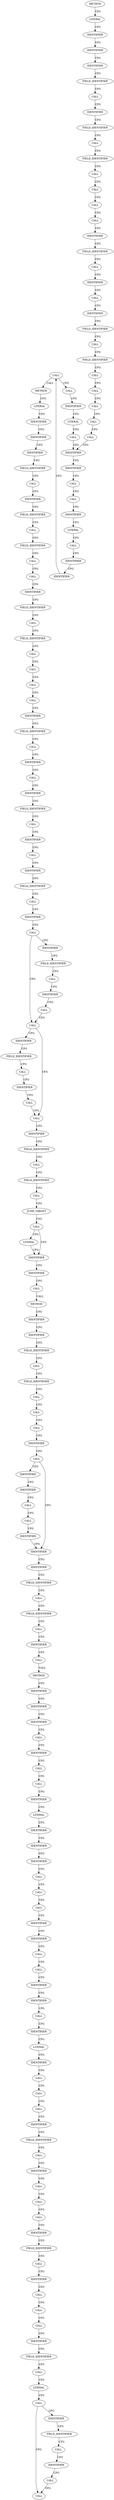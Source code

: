 strict digraph "" {
	node [label="\N"];
	1473	[ARGUMENT_INDEX=2,
		CODE="get_unaligned_le32(crcp)",
		COLUMN_NUMBER=17,
		DISPATCH_TYPE=STATIC_DISPATCH,
		LINE_NUMBER=502,
		METHOD_FULL_NAME=get_unaligned_le32,
		NAME=get_unaligned_le32,
		ORDER=2,
		TYPE_FULL_NAME="<empty>",
		filename="messenger_v2.c",
		label=CALL];
	1471	[ARGUMENT_INDEX=-1,
		CODE="expected_crc = get_unaligned_le32(crcp)",
		COLUMN_NUMBER=2,
		DISPATCH_TYPE=STATIC_DISPATCH,
		LINE_NUMBER=502,
		METHOD_FULL_NAME="<operator>.assignment",
		NAME="<operator>.assignment",
		ORDER=7,
		TYPE_FULL_NAME="<empty>",
		filename="messenger_v2.c",
		label=CALL];
	1473 -> 1471	[label=CFG];
	1477	[ARGUMENT_INDEX=1,
		CODE=crc,
		COLUMN_NUMBER=6,
		LINE_NUMBER=503,
		NAME=crc,
		ORDER=1,
		TYPE_FULL_NAME=u32,
		filename="messenger_v2.c",
		label=IDENTIFIER];
	1471 -> 1477	[label=CFG];
	1514	[ARGUMENT_INDEX=2,
		CODE="desc->fd_seg_cnt > CEPH_FRAME_MAX_SEGMENT_COUNT",
		COLUMN_NUMBER=6,
		DISPATCH_TYPE=STATIC_DISPATCH,
		LINE_NUMBER=514,
		METHOD_FULL_NAME="<operator>.greaterThan",
		NAME="<operator>.greaterThan",
		ORDER=2,
		TYPE_FULL_NAME="<empty>",
		filename="messenger_v2.c",
		label=CALL];
	1508	[ARGUMENT_INDEX=-1,
		CODE="desc->fd_seg_cnt < 1 ||
	    desc->fd_seg_cnt > CEPH_FRAME_MAX_SEGMENT_COUNT",
		COLUMN_NUMBER=6,
		DISPATCH_TYPE=STATIC_DISPATCH,
		LINE_NUMBER=513,
		METHOD_FULL_NAME="<operator>.logicalOr",
		NAME="<operator>.logicalOr",
		ORDER=1,
		TYPE_FULL_NAME="<empty>",
		filename="messenger_v2.c",
		label=CALL];
	1514 -> 1508	[label=CFG];
	9230	[ARGUMENT_INDEX=1,
		CODE=con,
		COLUMN_NUMBER=13,
		LINE_NUMBER=2864,
		NAME=con,
		ORDER=1,
		TYPE_FULL_NAME="ceph_connection*",
		filename="messenger_v2.c",
		label=IDENTIFIER];
	9231	[ARGUMENT_INDEX=2,
		CANONICAL_NAME=state,
		CODE=state,
		COLUMN_NUMBER=13,
		LINE_NUMBER=2864,
		ORDER=2,
		filename="messenger_v2.c",
		label=FIELD_IDENTIFIER];
	9230 -> 9231	[label=CFG];
	9229	[ARGUMENT_INDEX=1,
		CODE="con->state",
		COLUMN_NUMBER=13,
		DISPATCH_TYPE=STATIC_DISPATCH,
		LINE_NUMBER=2864,
		METHOD_FULL_NAME="<operator>.indirectFieldAccess",
		NAME="<operator>.indirectFieldAccess",
		ORDER=1,
		TYPE_FULL_NAME="<empty>",
		filename="messenger_v2.c",
		label=CALL];
	9231 -> 9229	[label=CFG];
	9414	[ARGUMENT_INDEX=5,
		CODE="iov_iter_count(&con->v2.in_iter)",
		COLUMN_NUMBER=7,
		DISPATCH_TYPE=STATIC_DISPATCH,
		LINE_NUMBER=2922,
		METHOD_FULL_NAME=iov_iter_count,
		NAME=iov_iter_count,
		ORDER=5,
		TYPE_FULL_NAME="<empty>",
		filename="messenger_v2.c",
		label=CALL];
	9407	[ARGUMENT_INDEX=-1,
		CODE="dout(\"%s con %p state %d need %zu\\n\", __func__, con, con->state,
	     iov_iter_count(&con->v2.in_iter))",
		COLUMN_NUMBER=2,
		DISPATCH_TYPE=STATIC_DISPATCH,
		LINE_NUMBER=2921,
		METHOD_FULL_NAME=dout,
		NAME=dout,
		ORDER=2,
		TYPE_FULL_NAME="<empty>",
		filename="messenger_v2.c",
		label=CALL];
	9414 -> 9407	[label=CFG];
	9424	[ARGUMENT_INDEX=1,
		CODE=con,
		COLUMN_NUMBER=6,
		LINE_NUMBER=2924,
		NAME=con,
		ORDER=1,
		TYPE_FULL_NAME="ceph_connection*",
		filename="messenger_v2.c",
		label=IDENTIFIER];
	9407 -> 9424	[label=CFG];
	9215	[ARGUMENT_INDEX=-1,
		CODE="con->state == CEPH_CON_S_V2_BANNER_PREFIX",
		COLUMN_NUMBER=6,
		DISPATCH_TYPE=STATIC_DISPATCH,
		LINE_NUMBER=2862,
		METHOD_FULL_NAME="<operator>.equals",
		NAME="<operator>.equals",
		ORDER=1,
		TYPE_FULL_NAME="<empty>",
		filename="messenger_v2.c",
		label=CALL];
	9215 -> 9230	[label=CFG];
	1488	[ARGUMENT_INDEX=1,
		CODE=desc,
		COLUMN_NUMBER=9,
		LINE_NUMBER=509,
		NAME=desc,
		ORDER=1,
		TYPE_FULL_NAME="ceph_frame_desc*",
		filename="messenger_v2.c",
		label=IDENTIFIER];
	1489	[ARGUMENT_INDEX=2,
		CODE=0,
		COLUMN_NUMBER=15,
		LINE_NUMBER=509,
		ORDER=2,
		TYPE_FULL_NAME=int,
		filename="messenger_v2.c",
		label=LITERAL];
	1488 -> 1489	[label=CFG];
	1492	[ARGUMENT_INDEX=1,
		CODE=desc,
		COLUMN_NUMBER=26,
		LINE_NUMBER=509,
		NAME=desc,
		ORDER=1,
		TYPE_FULL_NAME="ceph_frame_desc*",
		filename="messenger_v2.c",
		label=IDENTIFIER];
	1489 -> 1492	[label=CFG];
	1493	[ARGUMENT_INDEX=-1,
		CODE="desc->fd_tag = ceph_decode_8(&p)",
		COLUMN_NUMBER=2,
		DISPATCH_TYPE=STATIC_DISPATCH,
		LINE_NUMBER=511,
		METHOD_FULL_NAME="<operator>.assignment",
		NAME="<operator>.assignment",
		ORDER=10,
		TYPE_FULL_NAME="<empty>",
		filename="messenger_v2.c",
		label=CALL];
	1502	[ARGUMENT_INDEX=1,
		CODE=desc,
		COLUMN_NUMBER=2,
		LINE_NUMBER=512,
		NAME=desc,
		ORDER=1,
		TYPE_FULL_NAME="ceph_frame_desc*",
		filename="messenger_v2.c",
		label=IDENTIFIER];
	1493 -> 1502	[label=CFG];
	1503	[ARGUMENT_INDEX=2,
		CANONICAL_NAME=fd_seg_cnt,
		CODE=fd_seg_cnt,
		COLUMN_NUMBER=2,
		LINE_NUMBER=512,
		ORDER=2,
		filename="messenger_v2.c",
		label=FIELD_IDENTIFIER];
	1502 -> 1503	[label=CFG];
	1454	[ARGUMENT_INDEX=1,
		CODE=crcp,
		COLUMN_NUMBER=8,
		LINE_NUMBER=497,
		NAME=crcp,
		ORDER=1,
		TYPE_FULL_NAME="void*",
		filename="messenger_v2.c",
		label=IDENTIFIER];
	1457	[ARGUMENT_INDEX=1,
		CODE=p,
		COLUMN_NUMBER=15,
		LINE_NUMBER=497,
		NAME=p,
		ORDER=1,
		TYPE_FULL_NAME="void*",
		filename="messenger_v2.c",
		label=IDENTIFIER];
	1454 -> 1457	[label=CFG];
	1458	[ARGUMENT_INDEX=2,
		CODE=CEPH_PREAMBLE_LEN,
		COLUMN_NUMBER=19,
		LINE_NUMBER=497,
		NAME=CEPH_PREAMBLE_LEN,
		ORDER=2,
		TYPE_FULL_NAME=ANY,
		filename="messenger_v2.c",
		label=IDENTIFIER];
	1457 -> 1458	[label=CFG];
	9232	[ARGUMENT_INDEX=2,
		CODE=CEPH_CON_S_V2_BANNER_PAYLOAD,
		COLUMN_NUMBER=27,
		LINE_NUMBER=2864,
		NAME=CEPH_CON_S_V2_BANNER_PAYLOAD,
		ORDER=2,
		TYPE_FULL_NAME=ANY,
		filename="messenger_v2.c",
		label=IDENTIFIER];
	9229 -> 9232	[label=CFG];
	1467	[ARGUMENT_INDEX=2,
		CODE=p,
		COLUMN_NUMBER=18,
		LINE_NUMBER=501,
		NAME=p,
		ORDER=2,
		TYPE_FULL_NAME="void*",
		filename="messenger_v2.c",
		label=IDENTIFIER];
	1469	[ARGUMENT_INDEX=1,
		CODE=crcp,
		COLUMN_NUMBER=21,
		LINE_NUMBER=501,
		NAME=crcp,
		ORDER=1,
		TYPE_FULL_NAME="void*",
		filename="messenger_v2.c",
		label=IDENTIFIER];
	1467 -> 1469	[label=CFG];
	1470	[ARGUMENT_INDEX=2,
		CODE=p,
		COLUMN_NUMBER=28,
		LINE_NUMBER=501,
		NAME=p,
		ORDER=2,
		TYPE_FULL_NAME="void*",
		filename="messenger_v2.c",
		label=IDENTIFIER];
	1469 -> 1470	[label=CFG];
	8845	[ARGUMENT_INDEX=2,
		CANONICAL_NAME=in_buf,
		CODE=in_buf,
		COLUMN_NUMBER=24,
		LINE_NUMBER=2741,
		ORDER=2,
		filename="messenger_v2.c",
		label=FIELD_IDENTIFIER];
	8841	[ARGUMENT_INDEX=1,
		CODE="con->v2.in_buf",
		COLUMN_NUMBER=24,
		DISPATCH_TYPE=STATIC_DISPATCH,
		LINE_NUMBER=2741,
		METHOD_FULL_NAME="<operator>.fieldAccess",
		NAME="<operator>.fieldAccess",
		ORDER=1,
		TYPE_FULL_NAME="<empty>",
		filename="messenger_v2.c",
		label=CALL];
	8845 -> 8841	[label=CFG];
	8846	[ARGUMENT_INDEX=2,
		CODE=desc,
		COLUMN_NUMBER=40,
		LINE_NUMBER=2741,
		NAME=desc,
		ORDER=2,
		TYPE_FULL_NAME="ceph_frame_desc*",
		filename="messenger_v2.c",
		label=IDENTIFIER];
	8841 -> 8846	[label=CFG];
	8840	[ARGUMENT_INDEX=2,
		CODE="decode_preamble(con->v2.in_buf, desc)",
		COLUMN_NUMBER=8,
		DISPATCH_TYPE=STATIC_DISPATCH,
		LINE_NUMBER=2741,
		METHOD_FULL_NAME=decode_preamble,
		NAME=decode_preamble,
		ORDER=2,
		TYPE_FULL_NAME="<empty>",
		filename="messenger_v2.c",
		label=CALL];
	1448	[AST_PARENT_FULL_NAME="messenger_v2.c:<global>",
		AST_PARENT_TYPE=TYPE_DECL,
		CODE="static int decode_preamble(void *p, struct ceph_frame_desc *desc)
{
	void *crcp = p + CEPH_PREAMBLE_LEN - CEPH_CRC_LEN;
	u32 crc, \
expected_crc;
	int i;

	crc = crc32c(0, p, crcp - p);
	expected_crc = get_unaligned_le32(crcp);
	if (crc != expected_crc) {
		pr_\
err(\"bad preamble crc, calculated %u, expected %u\\n\",
		       crc, expected_crc);
		return -EBADMSG;
	}

	memset(desc, 0, sizeof(*\
desc));

	desc->fd_tag = ceph_decode_8(&p);
	desc->fd_seg_cnt = ceph_decode_8(&p);
	if (desc->fd_seg_cnt < 1 ||
	    desc->fd_seg_\
cnt > CEPH_FRAME_MAX_SEGMENT_COUNT) {
		pr_err(\"bad segment count %d\\n\", desc->fd_seg_cnt);
		return -EINVAL;
	}
	for (i = 0; i < \
desc->fd_seg_cnt; i++) {
		desc->fd_lens[i] = ceph_decode_32(&p);
		desc->fd_aligns[i] = ceph_decode_16(&p);
	}

	/*
	 * This would \
fire for FRAME_TAG_WAIT (it has one empty
	 * segment), but we should never get it as client.
	 */
	if (!desc->fd_lens[desc->fd_\
seg_cnt - 1]) {
		pr_err(\"last segment empty\\n\");
		return -EINVAL;
	}

	if (desc->fd_l...",
		COLUMN_NUMBER=1,
		COLUMN_NUMBER_END=1,
		FILENAME="messenger_v2.c",
		FULL_NAME=decode_preamble,
		IS_EXTERNAL=false,
		LINE_NUMBER=495,
		LINE_NUMBER_END=550,
		NAME=decode_preamble,
		ORDER=36,
		SIGNATURE="int decode_preamble (void*,ceph_frame_desc*)",
		filename="messenger_v2.c",
		label=METHOD];
	8840 -> 1448	[label=CALL];
	1448 -> 1454	[label=CFG];
	9255	[ARGUMENT_INDEX=1,
		CODE=con,
		COLUMN_NUMBER=6,
		LINE_NUMBER=2868,
		NAME=con,
		ORDER=1,
		TYPE_FULL_NAME="ceph_connection*",
		filename="messenger_v2.c",
		label=IDENTIFIER];
	9256	[ARGUMENT_INDEX=2,
		CANONICAL_NAME=state,
		CODE=state,
		COLUMN_NUMBER=6,
		LINE_NUMBER=2868,
		ORDER=2,
		filename="messenger_v2.c",
		label=FIELD_IDENTIFIER];
	9255 -> 9256	[label=CFG];
	9254	[ARGUMENT_INDEX=1,
		CODE="con->state",
		COLUMN_NUMBER=6,
		DISPATCH_TYPE=STATIC_DISPATCH,
		LINE_NUMBER=2868,
		METHOD_FULL_NAME="<operator>.indirectFieldAccess",
		NAME="<operator>.indirectFieldAccess",
		ORDER=1,
		TYPE_FULL_NAME="<empty>",
		filename="messenger_v2.c",
		label=CALL];
	9256 -> 9254	[label=CFG];
	8810	[ARGUMENT_INDEX=1,
		CODE=con,
		COLUMN_NUMBER=34,
		LINE_NUMBER=2729,
		NAME=con,
		ORDER=1,
		TYPE_FULL_NAME="ceph_connection*",
		filename="messenger_v2.c",
		label=IDENTIFIER];
	8811	[ARGUMENT_INDEX=2,
		CANONICAL_NAME=v2,
		CODE=v2,
		COLUMN_NUMBER=34,
		LINE_NUMBER=2729,
		ORDER=2,
		filename="messenger_v2.c",
		label=FIELD_IDENTIFIER];
	8810 -> 8811	[label=CFG];
	8809	[ARGUMENT_INDEX=1,
		CODE="con->v2",
		COLUMN_NUMBER=34,
		DISPATCH_TYPE=STATIC_DISPATCH,
		LINE_NUMBER=2729,
		METHOD_FULL_NAME="<operator>.indirectFieldAccess",
		NAME="<operator>.indirectFieldAccess",
		ORDER=1,
		TYPE_FULL_NAME="<empty>",
		filename="messenger_v2.c",
		label=CALL];
	8811 -> 8809	[label=CFG];
	9425	[ARGUMENT_INDEX=2,
		CANONICAL_NAME=state,
		CODE=state,
		COLUMN_NUMBER=6,
		LINE_NUMBER=2924,
		ORDER=2,
		filename="messenger_v2.c",
		label=FIELD_IDENTIFIER];
	9424 -> 9425	[label=CFG];
	9423	[ARGUMENT_INDEX=1,
		CODE="con->state",
		COLUMN_NUMBER=6,
		DISPATCH_TYPE=STATIC_DISPATCH,
		LINE_NUMBER=2924,
		METHOD_FULL_NAME="<operator>.indirectFieldAccess",
		NAME="<operator>.indirectFieldAccess",
		ORDER=1,
		TYPE_FULL_NAME="<empty>",
		filename="messenger_v2.c",
		label=CALL];
	9425 -> 9423	[label=CFG];
	9452	[ARGUMENT_INDEX=-1,
		CODE="ret <= 0",
		COLUMN_NUMBER=7,
		DISPATCH_TYPE=STATIC_DISPATCH,
		LINE_NUMBER=2937,
		METHOD_FULL_NAME="<operator>.lessEqualsThan",
		NAME="<operator>.lessEqualsThan",
		ORDER=1,
		TYPE_FULL_NAME="<empty>",
		filename="messenger_v2.c",
		label=CALL];
	9459	[ARGUMENT_INDEX=1,
		CODE=ret,
		COLUMN_NUMBER=3,
		LINE_NUMBER=2940,
		NAME=ret,
		ORDER=1,
		TYPE_FULL_NAME=int,
		filename="messenger_v2.c",
		label=IDENTIFIER];
	9452 -> 9459	[label=CFG];
	9461	[ARGUMENT_INDEX=1,
		CODE=con,
		COLUMN_NUMBER=26,
		LINE_NUMBER=2940,
		NAME=con,
		ORDER=1,
		TYPE_FULL_NAME="ceph_connection*",
		filename="messenger_v2.c",
		label=IDENTIFIER];
	9459 -> 9461	[label=CFG];
	9201	[ARGUMENT_INDEX=5,
		CODE="con->v2.in_state",
		COLUMN_NUMBER=7,
		DISPATCH_TYPE=STATIC_DISPATCH,
		LINE_NUMBER=2859,
		METHOD_FULL_NAME="<operator>.fieldAccess",
		NAME="<operator>.fieldAccess",
		ORDER=5,
		TYPE_FULL_NAME="<empty>",
		filename="messenger_v2.c",
		label=CALL];
	9194	[ARGUMENT_INDEX=-1,
		CODE="dout(\"%s con %p state %d in_state %d\\n\", __func__, con, con->state,
	     con->v2.in_state)",
		COLUMN_NUMBER=2,
		DISPATCH_TYPE=STATIC_DISPATCH,
		LINE_NUMBER=2858,
		METHOD_FULL_NAME=dout,
		NAME=dout,
		ORDER=2,
		TYPE_FULL_NAME="<empty>",
		filename="messenger_v2.c",
		label=CALL];
	9201 -> 9194	[label=CFG];
	9211	[ARGUMENT_INDEX=1,
		CODE=con,
		COLUMN_NUMBER=26,
		LINE_NUMBER=2860,
		NAME=con,
		ORDER=1,
		TYPE_FULL_NAME="ceph_connection*",
		filename="messenger_v2.c",
		label=IDENTIFIER];
	9194 -> 9211	[label=CFG];
	9218	[ARGUMENT_INDEX=2,
		CANONICAL_NAME=state,
		CODE=state,
		COLUMN_NUMBER=6,
		LINE_NUMBER=2862,
		ORDER=2,
		filename="messenger_v2.c",
		label=FIELD_IDENTIFIER];
	9216	[ARGUMENT_INDEX=1,
		CODE="con->state",
		COLUMN_NUMBER=6,
		DISPATCH_TYPE=STATIC_DISPATCH,
		LINE_NUMBER=2862,
		METHOD_FULL_NAME="<operator>.indirectFieldAccess",
		NAME="<operator>.indirectFieldAccess",
		ORDER=1,
		TYPE_FULL_NAME="<empty>",
		filename="messenger_v2.c",
		label=CALL];
	9218 -> 9216	[label=CFG];
	9219	[ARGUMENT_INDEX=2,
		CODE=CEPH_CON_S_V2_BANNER_PREFIX,
		COLUMN_NUMBER=20,
		LINE_NUMBER=2862,
		NAME=CEPH_CON_S_V2_BANNER_PREFIX,
		ORDER=2,
		TYPE_FULL_NAME=ANY,
		filename="messenger_v2.c",
		label=IDENTIFIER];
	9216 -> 9219	[label=CFG];
	9262	[ARGUMENT_INDEX=1,
		CODE=con,
		COLUMN_NUMBER=11,
		LINE_NUMBER=2869,
		NAME=con,
		ORDER=1,
		TYPE_FULL_NAME="ceph_connection*",
		filename="messenger_v2.c",
		label=IDENTIFIER];
	9263	[ARGUMENT_INDEX=2,
		CANONICAL_NAME=v2,
		CODE=v2,
		COLUMN_NUMBER=11,
		LINE_NUMBER=2869,
		ORDER=2,
		filename="messenger_v2.c",
		label=FIELD_IDENTIFIER];
	9262 -> 9263	[label=CFG];
	9261	[ARGUMENT_INDEX=1,
		CODE="con->v2",
		COLUMN_NUMBER=11,
		DISPATCH_TYPE=STATIC_DISPATCH,
		LINE_NUMBER=2869,
		METHOD_FULL_NAME="<operator>.indirectFieldAccess",
		NAME="<operator>.indirectFieldAccess",
		ORDER=1,
		TYPE_FULL_NAME="<empty>",
		filename="messenger_v2.c",
		label=CALL];
	9263 -> 9261	[label=CFG];
	1455	[ARGUMENT_INDEX=2,
		CODE="p + CEPH_PREAMBLE_LEN - CEPH_CRC_LEN",
		COLUMN_NUMBER=15,
		DISPATCH_TYPE=STATIC_DISPATCH,
		LINE_NUMBER=497,
		METHOD_FULL_NAME="<operator>.subtraction",
		NAME="<operator>.subtraction",
		ORDER=2,
		TYPE_FULL_NAME="<empty>",
		filename="messenger_v2.c",
		label=CALL];
	1453	[ARGUMENT_INDEX=-1,
		CODE="*crcp = p + CEPH_PREAMBLE_LEN - CEPH_CRC_LEN",
		COLUMN_NUMBER=7,
		DISPATCH_TYPE=STATIC_DISPATCH,
		LINE_NUMBER=497,
		METHOD_FULL_NAME="<operator>.assignment",
		NAME="<operator>.assignment",
		ORDER=2,
		TYPE_FULL_NAME="<empty>",
		filename="messenger_v2.c",
		label=CALL];
	1455 -> 1453	[label=CFG];
	1464	[ARGUMENT_INDEX=1,
		CODE=crc,
		COLUMN_NUMBER=2,
		LINE_NUMBER=501,
		NAME=crc,
		ORDER=1,
		TYPE_FULL_NAME=u32,
		filename="messenger_v2.c",
		label=IDENTIFIER];
	1453 -> 1464	[label=CFG];
	1513	[ARGUMENT_INDEX=2,
		CODE=1,
		COLUMN_NUMBER=25,
		LINE_NUMBER=513,
		ORDER=2,
		TYPE_FULL_NAME=int,
		filename="messenger_v2.c",
		label=LITERAL];
	1509	[ARGUMENT_INDEX=1,
		CODE="desc->fd_seg_cnt < 1",
		COLUMN_NUMBER=6,
		DISPATCH_TYPE=STATIC_DISPATCH,
		LINE_NUMBER=513,
		METHOD_FULL_NAME="<operator>.lessThan",
		NAME="<operator>.lessThan",
		ORDER=1,
		TYPE_FULL_NAME="<empty>",
		filename="messenger_v2.c",
		label=CALL];
	1513 -> 1509	[label=CFG];
	1509 -> 1508	[label=CFG];
	1516	[ARGUMENT_INDEX=1,
		CODE=desc,
		COLUMN_NUMBER=6,
		LINE_NUMBER=514,
		NAME=desc,
		ORDER=1,
		TYPE_FULL_NAME="ceph_frame_desc*",
		filename="messenger_v2.c",
		label=IDENTIFIER];
	1509 -> 1516	[label=CFG];
	8843	[ARGUMENT_INDEX=1,
		CODE=con,
		COLUMN_NUMBER=24,
		LINE_NUMBER=2741,
		NAME=con,
		ORDER=1,
		TYPE_FULL_NAME="ceph_connection*",
		filename="messenger_v2.c",
		label=IDENTIFIER];
	8844	[ARGUMENT_INDEX=2,
		CANONICAL_NAME=v2,
		CODE=v2,
		COLUMN_NUMBER=24,
		LINE_NUMBER=2741,
		ORDER=2,
		filename="messenger_v2.c",
		label=FIELD_IDENTIFIER];
	8843 -> 8844	[label=CFG];
	8842	[ARGUMENT_INDEX=1,
		CODE="con->v2",
		COLUMN_NUMBER=24,
		DISPATCH_TYPE=STATIC_DISPATCH,
		LINE_NUMBER=2741,
		METHOD_FULL_NAME="<operator>.indirectFieldAccess",
		NAME="<operator>.indirectFieldAccess",
		ORDER=1,
		TYPE_FULL_NAME="<empty>",
		filename="messenger_v2.c",
		label=CALL];
	8844 -> 8842	[label=CFG];
	1501	[ARGUMENT_INDEX=1,
		CODE="desc->fd_seg_cnt",
		COLUMN_NUMBER=2,
		DISPATCH_TYPE=STATIC_DISPATCH,
		LINE_NUMBER=512,
		METHOD_FULL_NAME="<operator>.indirectFieldAccess",
		NAME="<operator>.indirectFieldAccess",
		ORDER=1,
		TYPE_FULL_NAME="<empty>",
		filename="messenger_v2.c",
		label=CALL];
	1506	[ARGUMENT_INDEX=1,
		CODE=p,
		COLUMN_NUMBER=36,
		LINE_NUMBER=512,
		NAME=p,
		ORDER=1,
		TYPE_FULL_NAME="void*",
		filename="messenger_v2.c",
		label=IDENTIFIER];
	1501 -> 1506	[label=CFG];
	1505	[ARGUMENT_INDEX=1,
		CODE="&p",
		COLUMN_NUMBER=35,
		DISPATCH_TYPE=STATIC_DISPATCH,
		LINE_NUMBER=512,
		METHOD_FULL_NAME="<operator>.addressOf",
		NAME="<operator>.addressOf",
		ORDER=1,
		TYPE_FULL_NAME="<empty>",
		filename="messenger_v2.c",
		label=CALL];
	1506 -> 1505	[label=CFG];
	9454	[ARGUMENT_INDEX=2,
		CODE=0,
		COLUMN_NUMBER=14,
		LINE_NUMBER=2937,
		ORDER=2,
		TYPE_FULL_NAME=int,
		filename="messenger_v2.c",
		label=LITERAL];
	9454 -> 9452	[label=CFG];
	9426	[ARGUMENT_INDEX=2,
		CODE=CEPH_CON_S_PREOPEN,
		COLUMN_NUMBER=20,
		LINE_NUMBER=2924,
		NAME=CEPH_CON_S_PREOPEN,
		ORDER=2,
		TYPE_FULL_NAME=ANY,
		filename="messenger_v2.c",
		label=IDENTIFIER];
	9423 -> 9426	[label=CFG];
	9257	[ARGUMENT_INDEX=2,
		CODE=CEPH_CON_S_OPEN,
		COLUMN_NUMBER=20,
		LINE_NUMBER=2868,
		NAME=CEPH_CON_S_OPEN,
		ORDER=2,
		TYPE_FULL_NAME=ANY,
		filename="messenger_v2.c",
		label=IDENTIFIER];
	9253	[ARGUMENT_INDEX=2,
		CODE="con->state == CEPH_CON_S_OPEN",
		COLUMN_NUMBER=6,
		DISPATCH_TYPE=STATIC_DISPATCH,
		LINE_NUMBER=2868,
		METHOD_FULL_NAME="<operator>.equals",
		NAME="<operator>.equals",
		ORDER=2,
		TYPE_FULL_NAME="<empty>",
		filename="messenger_v2.c",
		label=CALL];
	9257 -> 9253	[label=CFG];
	9241	[ARGUMENT_INDEX=-1,
		CODE="(con->state >= CEPH_CON_S_V2_HELLO &&
		    con->state <= CEPH_CON_S_V2_SESSION_RECONNECT) ||
		   con->state == CEPH_CON_S_OPEN",
		COLUMN_NUMBER=13,
		DISPATCH_TYPE=STATIC_DISPATCH,
		LINE_NUMBER=2866,
		METHOD_FULL_NAME="<operator>.logicalOr",
		NAME="<operator>.logicalOr",
		ORDER=1,
		TYPE_FULL_NAME="<empty>",
		filename="messenger_v2.c",
		label=CALL];
	9253 -> 9241	[label=CFG];
	1463	[ARGUMENT_INDEX=-1,
		CODE="crc = crc32c(0, p, crcp - p)",
		COLUMN_NUMBER=2,
		DISPATCH_TYPE=STATIC_DISPATCH,
		LINE_NUMBER=501,
		METHOD_FULL_NAME="<operator>.assignment",
		NAME="<operator>.assignment",
		ORDER=6,
		TYPE_FULL_NAME="<empty>",
		filename="messenger_v2.c",
		label=CALL];
	1472	[ARGUMENT_INDEX=1,
		CODE=expected_crc,
		COLUMN_NUMBER=2,
		LINE_NUMBER=502,
		NAME=expected_crc,
		ORDER=1,
		TYPE_FULL_NAME=u32,
		filename="messenger_v2.c",
		label=IDENTIFIER];
	1463 -> 1472	[label=CFG];
	1474	[ARGUMENT_INDEX=1,
		CODE=crcp,
		COLUMN_NUMBER=36,
		LINE_NUMBER=502,
		NAME=crcp,
		ORDER=1,
		TYPE_FULL_NAME="void*",
		filename="messenger_v2.c",
		label=IDENTIFIER];
	1472 -> 1474	[label=CFG];
	1517	[ARGUMENT_INDEX=2,
		CANONICAL_NAME=fd_seg_cnt,
		CODE=fd_seg_cnt,
		COLUMN_NUMBER=6,
		LINE_NUMBER=514,
		ORDER=2,
		filename="messenger_v2.c",
		label=FIELD_IDENTIFIER];
	1516 -> 1517	[label=CFG];
	1497	[ARGUMENT_INDEX=2,
		CODE="ceph_decode_8(&p)",
		COLUMN_NUMBER=17,
		DISPATCH_TYPE=STATIC_DISPATCH,
		LINE_NUMBER=511,
		METHOD_FULL_NAME=ceph_decode_8,
		NAME=ceph_decode_8,
		ORDER=2,
		TYPE_FULL_NAME="<empty>",
		filename="messenger_v2.c",
		label=CALL];
	1497 -> 1493	[label=CFG];
	8815	[ARGUMENT_INDEX=-1,
		CODE="con_secure(con)",
		COLUMN_NUMBER=6,
		DISPATCH_TYPE=STATIC_DISPATCH,
		LINE_NUMBER=2732,
		METHOD_FULL_NAME=con_secure,
		NAME=con_secure,
		ORDER=1,
		TYPE_FULL_NAME="<empty>",
		filename="messenger_v2.c",
		label=CALL];
	8819	[ARGUMENT_INDEX=1,
		CODE=ret,
		COLUMN_NUMBER=3,
		LINE_NUMBER=2733,
		NAME=ret,
		ORDER=1,
		TYPE_FULL_NAME=int,
		filename="messenger_v2.c",
		label=IDENTIFIER];
	8815 -> 8819	[label=CFG];
	8839	[ARGUMENT_INDEX=1,
		CODE=ret,
		COLUMN_NUMBER=2,
		LINE_NUMBER=2741,
		NAME=ret,
		ORDER=1,
		TYPE_FULL_NAME=int,
		filename="messenger_v2.c",
		label=IDENTIFIER];
	8815 -> 8839	[label=CFG];
	8821	[ARGUMENT_INDEX=1,
		CODE=con,
		COLUMN_NUMBER=26,
		LINE_NUMBER=2733,
		NAME=con,
		ORDER=1,
		TYPE_FULL_NAME="ceph_connection*",
		filename="messenger_v2.c",
		label=IDENTIFIER];
	8819 -> 8821	[label=CFG];
	8839 -> 8843	[label=CFG];
	1466	[ARGUMENT_INDEX=1,
		CODE=0,
		COLUMN_NUMBER=15,
		LINE_NUMBER=501,
		ORDER=1,
		TYPE_FULL_NAME=int,
		filename="messenger_v2.c",
		label=LITERAL];
	1466 -> 1467	[label=CFG];
	1518	[ARGUMENT_INDEX=2,
		CODE=CEPH_FRAME_MAX_SEGMENT_COUNT,
		COLUMN_NUMBER=25,
		LINE_NUMBER=514,
		NAME=CEPH_FRAME_MAX_SEGMENT_COUNT,
		ORDER=2,
		TYPE_FULL_NAME=ANY,
		filename="messenger_v2.c",
		label=IDENTIFIER];
	1518 -> 1514	[label=CFG];
	1456	[ARGUMENT_INDEX=1,
		CODE="p + CEPH_PREAMBLE_LEN",
		COLUMN_NUMBER=15,
		DISPATCH_TYPE=STATIC_DISPATCH,
		LINE_NUMBER=497,
		METHOD_FULL_NAME="<operator>.addition",
		NAME="<operator>.addition",
		ORDER=1,
		TYPE_FULL_NAME="<empty>",
		filename="messenger_v2.c",
		label=CALL];
	1459	[ARGUMENT_INDEX=2,
		CODE=CEPH_CRC_LEN,
		COLUMN_NUMBER=39,
		LINE_NUMBER=497,
		NAME=CEPH_CRC_LEN,
		ORDER=2,
		TYPE_FULL_NAME=ANY,
		filename="messenger_v2.c",
		label=IDENTIFIER];
	1456 -> 1459	[label=CFG];
	1459 -> 1455	[label=CFG];
	9432	[ARGUMENT_INDEX=1,
		CODE="!iov_iter_count(&con->v2.in_iter)",
		COLUMN_NUMBER=14,
		DISPATCH_TYPE=STATIC_DISPATCH,
		LINE_NUMBER=2932,
		METHOD_FULL_NAME="<operator>.logicalNot",
		NAME="<operator>.logicalNot",
		ORDER=1,
		TYPE_FULL_NAME="<empty>",
		filename="messenger_v2.c",
		label=CALL];
	9431	[ARGUMENT_INDEX=-1,
		CODE="WARN_ON(!iov_iter_count(&con->v2.in_iter))",
		COLUMN_NUMBER=6,
		DISPATCH_TYPE=STATIC_DISPATCH,
		LINE_NUMBER=2932,
		METHOD_FULL_NAME=WARN_ON,
		NAME=WARN_ON,
		ORDER=1,
		TYPE_FULL_NAME="<empty>",
		filename="messenger_v2.c",
		label=CALL];
	9432 -> 9431	[label=CFG];
	9448	[ARGUMENT_INDEX=1,
		CODE=ret,
		COLUMN_NUMBER=3,
		LINE_NUMBER=2936,
		NAME=ret,
		ORDER=1,
		TYPE_FULL_NAME=int,
		filename="messenger_v2.c",
		label=IDENTIFIER];
	9431 -> 9448	[label=CFG];
	1503 -> 1501	[label=CFG];
	9200	[ARGUMENT_INDEX=2,
		CANONICAL_NAME=state,
		CODE=state,
		COLUMN_NUMBER=58,
		LINE_NUMBER=2858,
		ORDER=2,
		filename="messenger_v2.c",
		label=FIELD_IDENTIFIER];
	9198	[ARGUMENT_INDEX=4,
		CODE="con->state",
		COLUMN_NUMBER=58,
		DISPATCH_TYPE=STATIC_DISPATCH,
		LINE_NUMBER=2858,
		METHOD_FULL_NAME="<operator>.indirectFieldAccess",
		NAME="<operator>.indirectFieldAccess",
		ORDER=4,
		TYPE_FULL_NAME="<empty>",
		filename="messenger_v2.c",
		label=CALL];
	9200 -> 9198	[label=CFG];
	9203	[ARGUMENT_INDEX=1,
		CODE=con,
		COLUMN_NUMBER=7,
		LINE_NUMBER=2859,
		NAME=con,
		ORDER=1,
		TYPE_FULL_NAME="ceph_connection*",
		filename="messenger_v2.c",
		label=IDENTIFIER];
	9198 -> 9203	[label=CFG];
	9248	[ARGUMENT_INDEX=2,
		CODE="con->state <= CEPH_CON_S_V2_SESSION_RECONNECT",
		COLUMN_NUMBER=7,
		DISPATCH_TYPE=STATIC_DISPATCH,
		LINE_NUMBER=2867,
		METHOD_FULL_NAME="<operator>.lessEqualsThan",
		NAME="<operator>.lessEqualsThan",
		ORDER=2,
		TYPE_FULL_NAME="<empty>",
		filename="messenger_v2.c",
		label=CALL];
	9242	[ARGUMENT_INDEX=1,
		CODE="con->state >= CEPH_CON_S_V2_HELLO &&
		    con->state <= CEPH_CON_S_V2_SESSION_RECONNECT",
		COLUMN_NUMBER=14,
		DISPATCH_TYPE=STATIC_DISPATCH,
		LINE_NUMBER=2866,
		METHOD_FULL_NAME="<operator>.logicalAnd",
		NAME="<operator>.logicalAnd",
		ORDER=1,
		TYPE_FULL_NAME="<empty>",
		filename="messenger_v2.c",
		label=CALL];
	9248 -> 9242	[label=CFG];
	9242 -> 9255	[label=CFG];
	9242 -> 9241	[label=CFG];
	9417	[ARGUMENT_INDEX=1,
		CODE="con->v2",
		COLUMN_NUMBER=23,
		DISPATCH_TYPE=STATIC_DISPATCH,
		LINE_NUMBER=2922,
		METHOD_FULL_NAME="<operator>.indirectFieldAccess",
		NAME="<operator>.indirectFieldAccess",
		ORDER=1,
		TYPE_FULL_NAME="<empty>",
		filename="messenger_v2.c",
		label=CALL];
	9420	[ARGUMENT_INDEX=2,
		CANONICAL_NAME=in_iter,
		CODE=in_iter,
		COLUMN_NUMBER=23,
		LINE_NUMBER=2922,
		ORDER=2,
		filename="messenger_v2.c",
		label=FIELD_IDENTIFIER];
	9417 -> 9420	[label=CFG];
	9416	[ARGUMENT_INDEX=1,
		CODE="con->v2.in_iter",
		COLUMN_NUMBER=23,
		DISPATCH_TYPE=STATIC_DISPATCH,
		LINE_NUMBER=2922,
		METHOD_FULL_NAME="<operator>.fieldAccess",
		NAME="<operator>.fieldAccess",
		ORDER=1,
		TYPE_FULL_NAME="<empty>",
		filename="messenger_v2.c",
		label=CALL];
	9420 -> 9416	[label=CFG];
	9212	[ARGUMENT_INDEX=2,
		CANONICAL_NAME=v2,
		CODE=v2,
		COLUMN_NUMBER=26,
		LINE_NUMBER=2860,
		ORDER=2,
		filename="messenger_v2.c",
		label=FIELD_IDENTIFIER];
	9211 -> 9212	[label=CFG];
	9254 -> 9257	[label=CFG];
	1491	[ARGUMENT_INDEX=1,
		CODE="*desc",
		COLUMN_NUMBER=25,
		DISPATCH_TYPE=STATIC_DISPATCH,
		LINE_NUMBER=509,
		METHOD_FULL_NAME="<operator>.indirection",
		NAME="<operator>.indirection",
		ORDER=1,
		TYPE_FULL_NAME="<empty>",
		filename="messenger_v2.c",
		label=CALL];
	1490	[ARGUMENT_INDEX=3,
		CODE="sizeof(*desc)",
		COLUMN_NUMBER=18,
		DISPATCH_TYPE=STATIC_DISPATCH,
		LINE_NUMBER=509,
		METHOD_FULL_NAME="<operator>.sizeOf",
		NAME="<operator>.sizeOf",
		ORDER=3,
		TYPE_FULL_NAME="<empty>",
		filename="messenger_v2.c",
		label=CALL];
	1491 -> 1490	[label=CFG];
	1487	[ARGUMENT_INDEX=-1,
		CODE="memset(desc, 0, sizeof(*desc))",
		COLUMN_NUMBER=2,
		DISPATCH_TYPE=STATIC_DISPATCH,
		LINE_NUMBER=509,
		METHOD_FULL_NAME=memset,
		NAME=memset,
		ORDER=9,
		TYPE_FULL_NAME="<empty>",
		filename="messenger_v2.c",
		label=CALL];
	1490 -> 1487	[label=CFG];
	9264	[ARGUMENT_INDEX=2,
		CANONICAL_NAME=in_state,
		CODE=in_state,
		COLUMN_NUMBER=11,
		LINE_NUMBER=2869,
		ORDER=2,
		filename="messenger_v2.c",
		label=FIELD_IDENTIFIER];
	9261 -> 9264	[label=CFG];
	9260	[ARGUMENT_INDEX=-1,
		CODE="con->v2.in_state",
		COLUMN_NUMBER=11,
		DISPATCH_TYPE=STATIC_DISPATCH,
		LINE_NUMBER=2869,
		METHOD_FULL_NAME="<operator>.fieldAccess",
		NAME="<operator>.fieldAccess",
		ORDER=1,
		TYPE_FULL_NAME="<empty>",
		filename="messenger_v2.c",
		label=CALL];
	9264 -> 9260	[label=CFG];
	9244	[ARGUMENT_INDEX=1,
		CODE="con->state",
		COLUMN_NUMBER=14,
		DISPATCH_TYPE=STATIC_DISPATCH,
		LINE_NUMBER=2866,
		METHOD_FULL_NAME="<operator>.indirectFieldAccess",
		NAME="<operator>.indirectFieldAccess",
		ORDER=1,
		TYPE_FULL_NAME="<empty>",
		filename="messenger_v2.c",
		label=CALL];
	9247	[ARGUMENT_INDEX=2,
		CODE=CEPH_CON_S_V2_HELLO,
		COLUMN_NUMBER=28,
		LINE_NUMBER=2866,
		NAME=CEPH_CON_S_V2_HELLO,
		ORDER=2,
		TYPE_FULL_NAME=ANY,
		filename="messenger_v2.c",
		label=IDENTIFIER];
	9244 -> 9247	[label=CFG];
	9243	[ARGUMENT_INDEX=1,
		CODE="con->state >= CEPH_CON_S_V2_HELLO",
		COLUMN_NUMBER=14,
		DISPATCH_TYPE=STATIC_DISPATCH,
		LINE_NUMBER=2866,
		METHOD_FULL_NAME="<operator>.greaterEqualsThan",
		NAME="<operator>.greaterEqualsThan",
		ORDER=1,
		TYPE_FULL_NAME="<empty>",
		filename="messenger_v2.c",
		label=CALL];
	9247 -> 9243	[label=CFG];
	9252	[ARGUMENT_INDEX=2,
		CODE=CEPH_CON_S_V2_SESSION_RECONNECT,
		COLUMN_NUMBER=21,
		LINE_NUMBER=2867,
		NAME=CEPH_CON_S_V2_SESSION_RECONNECT,
		ORDER=2,
		TYPE_FULL_NAME=ANY,
		filename="messenger_v2.c",
		label=IDENTIFIER];
	9252 -> 9248	[label=CFG];
	9228	[ARGUMENT_INDEX=-1,
		CODE="con->state == CEPH_CON_S_V2_BANNER_PAYLOAD",
		COLUMN_NUMBER=13,
		DISPATCH_TYPE=STATIC_DISPATCH,
		LINE_NUMBER=2864,
		METHOD_FULL_NAME="<operator>.equals",
		NAME="<operator>.equals",
		ORDER=1,
		TYPE_FULL_NAME="<empty>",
		filename="messenger_v2.c",
		label=CALL];
	9232 -> 9228	[label=CFG];
	9245	[ARGUMENT_INDEX=1,
		CODE=con,
		COLUMN_NUMBER=14,
		LINE_NUMBER=2866,
		NAME=con,
		ORDER=1,
		TYPE_FULL_NAME="ceph_connection*",
		filename="messenger_v2.c",
		label=IDENTIFIER];
	9228 -> 9245	[label=CFG];
	8808	[ARGUMENT_INDEX=1,
		CODE="con->v2.in_desc",
		COLUMN_NUMBER=34,
		DISPATCH_TYPE=STATIC_DISPATCH,
		LINE_NUMBER=2729,
		METHOD_FULL_NAME="<operator>.fieldAccess",
		NAME="<operator>.fieldAccess",
		ORDER=1,
		TYPE_FULL_NAME="<empty>",
		filename="messenger_v2.c",
		label=CALL];
	8807	[ARGUMENT_INDEX=2,
		CODE="&con->v2.in_desc",
		COLUMN_NUMBER=33,
		DISPATCH_TYPE=STATIC_DISPATCH,
		LINE_NUMBER=2729,
		METHOD_FULL_NAME="<operator>.addressOf",
		NAME="<operator>.addressOf",
		ORDER=2,
		TYPE_FULL_NAME="<empty>",
		filename="messenger_v2.c",
		label=CALL];
	8808 -> 8807	[label=CFG];
	8805	[ARGUMENT_INDEX=-1,
		CODE="*desc = &con->v2.in_desc",
		COLUMN_NUMBER=25,
		DISPATCH_TYPE=STATIC_DISPATCH,
		LINE_NUMBER=2729,
		METHOD_FULL_NAME="<operator>.assignment",
		NAME="<operator>.assignment",
		ORDER=2,
		TYPE_FULL_NAME="<empty>",
		filename="messenger_v2.c",
		label=CALL];
	8807 -> 8805	[label=CFG];
	8820	[ARGUMENT_INDEX=2,
		CODE="decrypt_preamble(con)",
		COLUMN_NUMBER=9,
		DISPATCH_TYPE=STATIC_DISPATCH,
		LINE_NUMBER=2733,
		METHOD_FULL_NAME=decrypt_preamble,
		NAME=decrypt_preamble,
		ORDER=2,
		TYPE_FULL_NAME="<empty>",
		filename="messenger_v2.c",
		label=CALL];
	8821 -> 8820	[label=CFG];
	8818	[ARGUMENT_INDEX=-1,
		CODE="ret = decrypt_preamble(con)",
		COLUMN_NUMBER=3,
		DISPATCH_TYPE=STATIC_DISPATCH,
		LINE_NUMBER=2733,
		METHOD_FULL_NAME="<operator>.assignment",
		NAME="<operator>.assignment",
		ORDER=1,
		TYPE_FULL_NAME="<empty>",
		filename="messenger_v2.c",
		label=CALL];
	8820 -> 8818	[label=CFG];
	9411	[ARGUMENT_INDEX=4,
		CODE="con->state",
		COLUMN_NUMBER=55,
		DISPATCH_TYPE=STATIC_DISPATCH,
		LINE_NUMBER=2921,
		METHOD_FULL_NAME="<operator>.indirectFieldAccess",
		NAME="<operator>.indirectFieldAccess",
		ORDER=4,
		TYPE_FULL_NAME="<empty>",
		filename="messenger_v2.c",
		label=CALL];
	9418	[ARGUMENT_INDEX=1,
		CODE=con,
		COLUMN_NUMBER=23,
		LINE_NUMBER=2922,
		NAME=con,
		ORDER=1,
		TYPE_FULL_NAME="ceph_connection*",
		filename="messenger_v2.c",
		label=IDENTIFIER];
	9411 -> 9418	[label=CFG];
	9419	[ARGUMENT_INDEX=2,
		CANONICAL_NAME=v2,
		CODE=v2,
		COLUMN_NUMBER=23,
		LINE_NUMBER=2922,
		ORDER=2,
		filename="messenger_v2.c",
		label=FIELD_IDENTIFIER];
	9418 -> 9419	[label=CFG];
	9403	[AST_PARENT_FULL_NAME="messenger_v2.c:<global>",
		AST_PARENT_TYPE=TYPE_DECL,
		CODE="int ceph_con_v2_try_read(struct ceph_connection *con)
{
	int ret;

	dout(\"%s con %p state %d need %zu\\n\", __func__, con, con->state,
	     \
iov_iter_count(&con->v2.in_iter));

	if (con->state == CEPH_CON_S_PREOPEN)
		return 0;

	/*
	 * We should always have something \
pending here.  If not,
	 * avoid calling populate_in_iter() as if we read something
	 * (ceph_tcp_recv() would immediately return \
1).
	 */
	if (WARN_ON(!iov_iter_count(&con->v2.in_iter)))
		return -ENODATA;

	for (;;) {
		ret = ceph_tcp_recv(con);
		if (ret <= \
0)
			return ret;

		ret = populate_in_iter(con);
		if (ret <= 0) {
			if (ret && ret != -EAGAIN && !con->error_msg)
				con->error_\
msg = \"read processing error\";
			return ret;
		}
	}
}",
		COLUMN_NUMBER=1,
		COLUMN_NUMBER_END=1,
		FILENAME="messenger_v2.c",
		FULL_NAME=ceph_con_v2_try_read,
		IS_EXTERNAL=false,
		LINE_NUMBER=2917,
		LINE_NUMBER_END=2947,
		NAME=ceph_con_v2_try_read,
		ORDER=112,
		SIGNATURE="int ceph_con_v2_try_read (ceph_connection*)",
		filename="messenger_v2.c",
		label=METHOD];
	9408	[ARGUMENT_INDEX=1,
		CODE="\"%s con %p state %d need %zu\\n\"",
		COLUMN_NUMBER=7,
		LINE_NUMBER=2921,
		ORDER=1,
		TYPE_FULL_NAME=char,
		filename="messenger_v2.c",
		label=LITERAL];
	9403 -> 9408	[label=CFG];
	9409	[ARGUMENT_INDEX=2,
		CODE=__func__,
		COLUMN_NUMBER=40,
		LINE_NUMBER=2921,
		NAME=__func__,
		ORDER=2,
		TYPE_FULL_NAME=ANY,
		filename="messenger_v2.c",
		label=IDENTIFIER];
	9408 -> 9409	[label=CFG];
	1511	[ARGUMENT_INDEX=1,
		CODE=desc,
		COLUMN_NUMBER=6,
		LINE_NUMBER=513,
		NAME=desc,
		ORDER=1,
		TYPE_FULL_NAME="ceph_frame_desc*",
		filename="messenger_v2.c",
		label=IDENTIFIER];
	1512	[ARGUMENT_INDEX=2,
		CANONICAL_NAME=fd_seg_cnt,
		CODE=fd_seg_cnt,
		COLUMN_NUMBER=6,
		LINE_NUMBER=513,
		ORDER=2,
		filename="messenger_v2.c",
		label=FIELD_IDENTIFIER];
	1511 -> 1512	[label=CFG];
	1510	[ARGUMENT_INDEX=1,
		CODE="desc->fd_seg_cnt",
		COLUMN_NUMBER=6,
		DISPATCH_TYPE=STATIC_DISPATCH,
		LINE_NUMBER=513,
		METHOD_FULL_NAME="<operator>.indirectFieldAccess",
		NAME="<operator>.indirectFieldAccess",
		ORDER=1,
		TYPE_FULL_NAME="<empty>",
		filename="messenger_v2.c",
		label=CALL];
	1512 -> 1510	[label=CFG];
	1504	[ARGUMENT_INDEX=2,
		CODE="ceph_decode_8(&p)",
		COLUMN_NUMBER=21,
		DISPATCH_TYPE=STATIC_DISPATCH,
		LINE_NUMBER=512,
		METHOD_FULL_NAME=ceph_decode_8,
		NAME=ceph_decode_8,
		ORDER=2,
		TYPE_FULL_NAME="<empty>",
		filename="messenger_v2.c",
		label=CALL];
	1505 -> 1504	[label=CFG];
	9415	[ARGUMENT_INDEX=1,
		CODE="&con->v2.in_iter",
		COLUMN_NUMBER=22,
		DISPATCH_TYPE=STATIC_DISPATCH,
		LINE_NUMBER=2922,
		METHOD_FULL_NAME="<operator>.addressOf",
		NAME="<operator>.addressOf",
		ORDER=1,
		TYPE_FULL_NAME="<empty>",
		filename="messenger_v2.c",
		label=CALL];
	9416 -> 9415	[label=CFG];
	9415 -> 9414	[label=CFG];
	9208	[ARGUMENT_INDEX=1,
		CODE="&con->v2.in_iter",
		COLUMN_NUMBER=25,
		DISPATCH_TYPE=STATIC_DISPATCH,
		LINE_NUMBER=2860,
		METHOD_FULL_NAME="<operator>.addressOf",
		NAME="<operator>.addressOf",
		ORDER=1,
		TYPE_FULL_NAME="<empty>",
		filename="messenger_v2.c",
		label=CALL];
	9207	[ARGUMENT_INDEX=1,
		CODE="iov_iter_count(&con->v2.in_iter)",
		COLUMN_NUMBER=10,
		DISPATCH_TYPE=STATIC_DISPATCH,
		LINE_NUMBER=2860,
		METHOD_FULL_NAME=iov_iter_count,
		NAME=iov_iter_count,
		ORDER=1,
		TYPE_FULL_NAME="<empty>",
		filename="messenger_v2.c",
		label=CALL];
	9208 -> 9207	[label=CFG];
	9206	[ARGUMENT_INDEX=-1,
		CODE="WARN_ON(iov_iter_count(&con->v2.in_iter))",
		COLUMN_NUMBER=2,
		DISPATCH_TYPE=STATIC_DISPATCH,
		LINE_NUMBER=2860,
		METHOD_FULL_NAME=WARN_ON,
		NAME=WARN_ON,
		ORDER=3,
		TYPE_FULL_NAME="<empty>",
		filename="messenger_v2.c",
		label=CALL];
	9207 -> 9206	[label=CFG];
	1494	[ARGUMENT_INDEX=1,
		CODE="desc->fd_tag",
		COLUMN_NUMBER=2,
		DISPATCH_TYPE=STATIC_DISPATCH,
		LINE_NUMBER=511,
		METHOD_FULL_NAME="<operator>.indirectFieldAccess",
		NAME="<operator>.indirectFieldAccess",
		ORDER=1,
		TYPE_FULL_NAME="<empty>",
		filename="messenger_v2.c",
		label=CALL];
	1499	[ARGUMENT_INDEX=1,
		CODE=p,
		COLUMN_NUMBER=32,
		LINE_NUMBER=511,
		NAME=p,
		ORDER=1,
		TYPE_FULL_NAME="void*",
		filename="messenger_v2.c",
		label=IDENTIFIER];
	1494 -> 1499	[label=CFG];
	1498	[ARGUMENT_INDEX=1,
		CODE="&p",
		COLUMN_NUMBER=31,
		DISPATCH_TYPE=STATIC_DISPATCH,
		LINE_NUMBER=511,
		METHOD_FULL_NAME="<operator>.addressOf",
		NAME="<operator>.addressOf",
		ORDER=1,
		TYPE_FULL_NAME="<empty>",
		filename="messenger_v2.c",
		label=CALL];
	1499 -> 1498	[label=CFG];
	9241 -> 9262	[label=CFG];
	1476	[ARGUMENT_INDEX=-1,
		CODE="crc != expected_crc",
		COLUMN_NUMBER=6,
		DISPATCH_TYPE=STATIC_DISPATCH,
		LINE_NUMBER=503,
		METHOD_FULL_NAME="<operator>.notEquals",
		NAME="<operator>.notEquals",
		ORDER=1,
		TYPE_FULL_NAME="<empty>",
		filename="messenger_v2.c",
		label=CALL];
	1476 -> 1488	[label=CFG];
	8842 -> 8845	[label=CFG];
	9267	[ARGUMENT_INDEX=-1,
		CODE=IN_S_HANDLE_PREAMBLE,
		COLUMN_NUMBER=8,
		DISPATCH_TYPE=INLINED,
		LINE_NUMBER=2870,
		METHOD_FULL_NAME="messenger_v2.c:55:55:IN_S_HANDLE_PREAMBLE:0",
		NAME=IN_S_HANDLE_PREAMBLE,
		ORDER=2,
		TYPE_FULL_NAME=int,
		filename="messenger_v2.c",
		label=CALL];
	9269	[ARGUMENT_INDEX=1,
		CODE=1,
		COLUMN_NUMBER=8,
		LINE_NUMBER=2870,
		ORDER=1,
		TYPE_FULL_NAME=int,
		filename="messenger_v2.c",
		label=LITERAL];
	9267 -> 9269	[label=CFG];
	9271	[ARGUMENT_INDEX=1,
		CODE=ret,
		COLUMN_NUMBER=4,
		LINE_NUMBER=2871,
		NAME=ret,
		ORDER=1,
		TYPE_FULL_NAME=int,
		filename="messenger_v2.c",
		label=IDENTIFIER];
	9267 -> 9271	[label=CFG];
	9269 -> 9271	[label=CFG];
	9273	[ARGUMENT_INDEX=1,
		CODE=con,
		COLUMN_NUMBER=26,
		LINE_NUMBER=2871,
		NAME=con,
		ORDER=1,
		TYPE_FULL_NAME="ceph_connection*",
		filename="messenger_v2.c",
		label=IDENTIFIER];
	9271 -> 9273	[label=CFG];
	9217	[ARGUMENT_INDEX=1,
		CODE=con,
		COLUMN_NUMBER=6,
		LINE_NUMBER=2862,
		NAME=con,
		ORDER=1,
		TYPE_FULL_NAME="ceph_connection*",
		filename="messenger_v2.c",
		label=IDENTIFIER];
	9217 -> 9218	[label=CFG];
	9195	[ARGUMENT_INDEX=1,
		CODE="\"%s con %p state %d in_state %d\\n\"",
		COLUMN_NUMBER=7,
		LINE_NUMBER=2858,
		ORDER=1,
		TYPE_FULL_NAME=char,
		filename="messenger_v2.c",
		label=LITERAL];
	9196	[ARGUMENT_INDEX=2,
		CODE=__func__,
		COLUMN_NUMBER=43,
		LINE_NUMBER=2858,
		NAME=__func__,
		ORDER=2,
		TYPE_FULL_NAME=ANY,
		filename="messenger_v2.c",
		label=IDENTIFIER];
	9195 -> 9196	[label=CFG];
	9197	[ARGUMENT_INDEX=3,
		CODE=con,
		COLUMN_NUMBER=53,
		LINE_NUMBER=2858,
		NAME=con,
		ORDER=3,
		TYPE_FULL_NAME="ceph_connection*",
		filename="messenger_v2.c",
		label=IDENTIFIER];
	9196 -> 9197	[label=CFG];
	1458 -> 1456	[label=CFG];
	8816	[ARGUMENT_INDEX=1,
		CODE=con,
		COLUMN_NUMBER=17,
		LINE_NUMBER=2732,
		NAME=con,
		ORDER=1,
		TYPE_FULL_NAME="ceph_connection*",
		filename="messenger_v2.c",
		label=IDENTIFIER];
	8816 -> 8815	[label=CFG];
	1468	[ARGUMENT_INDEX=3,
		CODE="crcp - p",
		COLUMN_NUMBER=21,
		DISPATCH_TYPE=STATIC_DISPATCH,
		LINE_NUMBER=501,
		METHOD_FULL_NAME="<operator>.subtraction",
		NAME="<operator>.subtraction",
		ORDER=3,
		TYPE_FULL_NAME="<empty>",
		filename="messenger_v2.c",
		label=CALL];
	1465	[ARGUMENT_INDEX=2,
		CODE="crc32c(0, p, crcp - p)",
		COLUMN_NUMBER=8,
		DISPATCH_TYPE=STATIC_DISPATCH,
		LINE_NUMBER=501,
		METHOD_FULL_NAME=crc32c,
		NAME=crc32c,
		ORDER=2,
		TYPE_FULL_NAME="<empty>",
		filename="messenger_v2.c",
		label=CALL];
	1468 -> 1465	[label=CFG];
	1465 -> 1463	[label=CFG];
	1495	[ARGUMENT_INDEX=1,
		CODE=desc,
		COLUMN_NUMBER=2,
		LINE_NUMBER=511,
		NAME=desc,
		ORDER=1,
		TYPE_FULL_NAME="ceph_frame_desc*",
		filename="messenger_v2.c",
		label=IDENTIFIER];
	1487 -> 1495	[label=CFG];
	1496	[ARGUMENT_INDEX=2,
		CANONICAL_NAME=fd_tag,
		CODE=fd_tag,
		COLUMN_NUMBER=2,
		LINE_NUMBER=511,
		ORDER=2,
		filename="messenger_v2.c",
		label=FIELD_IDENTIFIER];
	1495 -> 1496	[label=CFG];
	1492 -> 1491	[label=CFG];
	9246	[ARGUMENT_INDEX=2,
		CANONICAL_NAME=state,
		CODE=state,
		COLUMN_NUMBER=14,
		LINE_NUMBER=2866,
		ORDER=2,
		filename="messenger_v2.c",
		label=FIELD_IDENTIFIER];
	9246 -> 9244	[label=CFG];
	9437	[ARGUMENT_INDEX=1,
		CODE=con,
		COLUMN_NUMBER=31,
		LINE_NUMBER=2932,
		NAME=con,
		ORDER=1,
		TYPE_FULL_NAME="ceph_connection*",
		filename="messenger_v2.c",
		label=IDENTIFIER];
	9438	[ARGUMENT_INDEX=2,
		CANONICAL_NAME=v2,
		CODE=v2,
		COLUMN_NUMBER=31,
		LINE_NUMBER=2932,
		ORDER=2,
		filename="messenger_v2.c",
		label=FIELD_IDENTIFIER];
	9437 -> 9438	[label=CFG];
	9436	[ARGUMENT_INDEX=1,
		CODE="con->v2",
		COLUMN_NUMBER=31,
		DISPATCH_TYPE=STATIC_DISPATCH,
		LINE_NUMBER=2932,
		METHOD_FULL_NAME="<operator>.indirectFieldAccess",
		NAME="<operator>.indirectFieldAccess",
		ORDER=1,
		TYPE_FULL_NAME="<empty>",
		filename="messenger_v2.c",
		label=CALL];
	9438 -> 9436	[label=CFG];
	8823	[ARGUMENT_INDEX=-1,
		CODE=ret,
		COLUMN_NUMBER=7,
		LINE_NUMBER=2734,
		NAME=ret,
		ORDER=1,
		TYPE_FULL_NAME=int,
		filename="messenger_v2.c",
		label=IDENTIFIER];
	8818 -> 8823	[label=CFG];
	9249	[ARGUMENT_INDEX=1,
		CODE="con->state",
		COLUMN_NUMBER=7,
		DISPATCH_TYPE=STATIC_DISPATCH,
		LINE_NUMBER=2867,
		METHOD_FULL_NAME="<operator>.indirectFieldAccess",
		NAME="<operator>.indirectFieldAccess",
		ORDER=1,
		TYPE_FULL_NAME="<empty>",
		filename="messenger_v2.c",
		label=CALL];
	9249 -> 9252	[label=CFG];
	9422	[ARGUMENT_INDEX=-1,
		CODE="con->state == CEPH_CON_S_PREOPEN",
		COLUMN_NUMBER=6,
		DISPATCH_TYPE=STATIC_DISPATCH,
		LINE_NUMBER=2924,
		METHOD_FULL_NAME="<operator>.equals",
		NAME="<operator>.equals",
		ORDER=1,
		TYPE_FULL_NAME="<empty>",
		filename="messenger_v2.c",
		label=CALL];
	9426 -> 9422	[label=CFG];
	9422 -> 9437	[label=CFG];
	1500	[ARGUMENT_INDEX=-1,
		CODE="desc->fd_seg_cnt = ceph_decode_8(&p)",
		COLUMN_NUMBER=2,
		DISPATCH_TYPE=STATIC_DISPATCH,
		LINE_NUMBER=512,
		METHOD_FULL_NAME="<operator>.assignment",
		NAME="<operator>.assignment",
		ORDER=11,
		TYPE_FULL_NAME="<empty>",
		filename="messenger_v2.c",
		label=CALL];
	1500 -> 1511	[label=CFG];
	9206 -> 9217	[label=CFG];
	1478	[ARGUMENT_INDEX=2,
		CODE=expected_crc,
		COLUMN_NUMBER=13,
		LINE_NUMBER=503,
		NAME=expected_crc,
		ORDER=2,
		TYPE_FULL_NAME=u32,
		filename="messenger_v2.c",
		label=IDENTIFIER];
	1478 -> 1476	[label=CFG];
	9190	[AST_PARENT_FULL_NAME="messenger_v2.c:<global>",
		AST_PARENT_TYPE=TYPE_DECL,
		CODE="static int populate_in_iter(struct ceph_connection *con)
{
	int ret;

	dout(\"%s con %p state %d in_state %d\\n\", __func__, con, \
con->state,
	     con->v2.in_state);
	WARN_ON(iov_iter_count(&con->v2.in_iter));

	if (con->state == CEPH_CON_S_V2_BANNER_PREFIX) {
		\
ret = process_banner_prefix(con);
	} else if (con->state == CEPH_CON_S_V2_BANNER_PAYLOAD) {
		ret = process_banner_payload(con);
	} \
else if ((con->state >= CEPH_CON_S_V2_HELLO &&
		    con->state <= CEPH_CON_S_V2_SESSION_RECONNECT) ||
		   con->state == CEPH_CON_\
S_OPEN) {
		switch (con->v2.in_state) {
		case IN_S_HANDLE_PREAMBLE:
			ret = handle_preamble(con);
			break;
		case IN_S_HANDLE_\
CONTROL:
			ret = handle_control(con);
			break;
		case IN_S_HANDLE_CONTROL_REMAINDER:
			ret = handle_control_remainder(con);
			\
break;
		case IN_S_PREPARE_READ_DATA:
			ret = prepare_read_data(con);
			break;
		case IN_S_PREPARE_READ_DATA_CONT:
			prepare_\
read_data_cont(con);
			ret = 0;
			break;
		case IN_S_PREPARE_READ_ENC_PAGE:
			prepa...",
		COLUMN_NUMBER=1,
		COLUMN_NUMBER_END=7,
		FILENAME="messenger_v2.c",
		FULL_NAME=populate_in_iter,
		IS_EXTERNAL=false,
		LINE_NUMBER=2854,
		LINE_NUMBER_END=2870,
		NAME=populate_in_iter,
		ORDER=111,
		SIGNATURE="int populate_in_iter (ceph_connection*)",
		filename="messenger_v2.c",
		label=METHOD];
	9190 -> 9195	[label=CFG];
	9458	[ARGUMENT_INDEX=-1,
		CODE="ret = populate_in_iter(con)",
		COLUMN_NUMBER=3,
		DISPATCH_TYPE=STATIC_DISPATCH,
		LINE_NUMBER=2940,
		METHOD_FULL_NAME="<operator>.assignment",
		NAME="<operator>.assignment",
		ORDER=3,
		TYPE_FULL_NAME="<empty>",
		filename="messenger_v2.c",
		label=CALL];
	9464	[ARGUMENT_INDEX=1,
		CODE=ret,
		COLUMN_NUMBER=7,
		LINE_NUMBER=2941,
		NAME=ret,
		ORDER=1,
		TYPE_FULL_NAME=int,
		filename="messenger_v2.c",
		label=IDENTIFIER];
	9458 -> 9464	[label=CFG];
	9465	[ARGUMENT_INDEX=2,
		CODE=0,
		COLUMN_NUMBER=14,
		LINE_NUMBER=2941,
		ORDER=2,
		TYPE_FULL_NAME=int,
		filename="messenger_v2.c",
		label=LITERAL];
	9464 -> 9465	[label=CFG];
	9460	[ARGUMENT_INDEX=2,
		CODE="populate_in_iter(con)",
		COLUMN_NUMBER=9,
		DISPATCH_TYPE=STATIC_DISPATCH,
		LINE_NUMBER=2940,
		METHOD_FULL_NAME=populate_in_iter,
		NAME=populate_in_iter,
		ORDER=2,
		TYPE_FULL_NAME="<empty>",
		filename="messenger_v2.c",
		label=CALL];
	9461 -> 9460	[label=CFG];
	1515	[ARGUMENT_INDEX=1,
		CODE="desc->fd_seg_cnt",
		COLUMN_NUMBER=6,
		DISPATCH_TYPE=STATIC_DISPATCH,
		LINE_NUMBER=514,
		METHOD_FULL_NAME="<operator>.indirectFieldAccess",
		NAME="<operator>.indirectFieldAccess",
		ORDER=1,
		TYPE_FULL_NAME="<empty>",
		filename="messenger_v2.c",
		label=CALL];
	1517 -> 1515	[label=CFG];
	1504 -> 1500	[label=CFG];
	9219 -> 9215	[label=CFG];
	9210	[ARGUMENT_INDEX=1,
		CODE="con->v2",
		COLUMN_NUMBER=26,
		DISPATCH_TYPE=STATIC_DISPATCH,
		LINE_NUMBER=2860,
		METHOD_FULL_NAME="<operator>.indirectFieldAccess",
		NAME="<operator>.indirectFieldAccess",
		ORDER=1,
		TYPE_FULL_NAME="<empty>",
		filename="messenger_v2.c",
		label=CALL];
	9212 -> 9210	[label=CFG];
	9213	[ARGUMENT_INDEX=2,
		CANONICAL_NAME=in_iter,
		CODE=in_iter,
		COLUMN_NUMBER=26,
		LINE_NUMBER=2860,
		ORDER=2,
		filename="messenger_v2.c",
		label=FIELD_IDENTIFIER];
	9210 -> 9213	[label=CFG];
	9209	[ARGUMENT_INDEX=1,
		CODE="con->v2.in_iter",
		COLUMN_NUMBER=26,
		DISPATCH_TYPE=STATIC_DISPATCH,
		LINE_NUMBER=2860,
		METHOD_FULL_NAME="<operator>.fieldAccess",
		NAME="<operator>.fieldAccess",
		ORDER=1,
		TYPE_FULL_NAME="<empty>",
		filename="messenger_v2.c",
		label=CALL];
	9209 -> 9208	[label=CFG];
	9204	[ARGUMENT_INDEX=2,
		CANONICAL_NAME=v2,
		CODE=v2,
		COLUMN_NUMBER=7,
		LINE_NUMBER=2859,
		ORDER=2,
		filename="messenger_v2.c",
		label=FIELD_IDENTIFIER];
	9203 -> 9204	[label=CFG];
	9213 -> 9209	[label=CFG];
	8812	[ARGUMENT_INDEX=2,
		CANONICAL_NAME=in_desc,
		CODE=in_desc,
		COLUMN_NUMBER=34,
		LINE_NUMBER=2729,
		ORDER=2,
		filename="messenger_v2.c",
		label=FIELD_IDENTIFIER];
	8812 -> 8808	[label=CFG];
	9243 -> 9242	[label=CFG];
	9250	[ARGUMENT_INDEX=1,
		CODE=con,
		COLUMN_NUMBER=7,
		LINE_NUMBER=2867,
		NAME=con,
		ORDER=1,
		TYPE_FULL_NAME="ceph_connection*",
		filename="messenger_v2.c",
		label=IDENTIFIER];
	9243 -> 9250	[label=CFG];
	1510 -> 1513	[label=CFG];
	1496 -> 1494	[label=CFG];
	1474 -> 1473	[label=CFG];
	8823 -> 8839	[label=CFG];
	9199	[ARGUMENT_INDEX=1,
		CODE=con,
		COLUMN_NUMBER=58,
		LINE_NUMBER=2858,
		NAME=con,
		ORDER=1,
		TYPE_FULL_NAME="ceph_connection*",
		filename="messenger_v2.c",
		label=IDENTIFIER];
	9199 -> 9200	[label=CFG];
	9453	[ARGUMENT_INDEX=1,
		CODE=ret,
		COLUMN_NUMBER=7,
		LINE_NUMBER=2937,
		NAME=ret,
		ORDER=1,
		TYPE_FULL_NAME=int,
		filename="messenger_v2.c",
		label=IDENTIFIER];
	9453 -> 9454	[label=CFG];
	9450	[ARGUMENT_INDEX=1,
		CODE=con,
		COLUMN_NUMBER=23,
		LINE_NUMBER=2936,
		NAME=con,
		ORDER=1,
		TYPE_FULL_NAME="ceph_connection*",
		filename="messenger_v2.c",
		label=IDENTIFIER];
	9448 -> 9450	[label=CFG];
	9449	[ARGUMENT_INDEX=2,
		CODE="ceph_tcp_recv(con)",
		COLUMN_NUMBER=9,
		DISPATCH_TYPE=STATIC_DISPATCH,
		LINE_NUMBER=2936,
		METHOD_FULL_NAME=ceph_tcp_recv,
		NAME=ceph_tcp_recv,
		ORDER=2,
		TYPE_FULL_NAME="<empty>",
		filename="messenger_v2.c",
		label=CALL];
	9450 -> 9449	[label=CFG];
	9463	[ARGUMENT_INDEX=-1,
		CODE="ret <= 0",
		COLUMN_NUMBER=7,
		DISPATCH_TYPE=STATIC_DISPATCH,
		LINE_NUMBER=2941,
		METHOD_FULL_NAME="<operator>.lessEqualsThan",
		NAME="<operator>.lessEqualsThan",
		ORDER=1,
		TYPE_FULL_NAME="<empty>",
		filename="messenger_v2.c",
		label=CALL];
	9465 -> 9463	[label=CFG];
	9463 -> 9448	[label=CFG];
	9447	[ARGUMENT_INDEX=-1,
		CODE="ret = ceph_tcp_recv(con)",
		COLUMN_NUMBER=3,
		DISPATCH_TYPE=STATIC_DISPATCH,
		LINE_NUMBER=2936,
		METHOD_FULL_NAME="<operator>.assignment",
		NAME="<operator>.assignment",
		ORDER=1,
		TYPE_FULL_NAME="<empty>",
		filename="messenger_v2.c",
		label=CALL];
	9449 -> 9447	[label=CFG];
	9447 -> 9453	[label=CFG];
	8805 -> 8816	[label=CFG];
	9272	[ARGUMENT_INDEX=2,
		CODE="handle_preamble(con)",
		COLUMN_NUMBER=10,
		DISPATCH_TYPE=STATIC_DISPATCH,
		LINE_NUMBER=2871,
		METHOD_FULL_NAME=handle_preamble,
		NAME=handle_preamble,
		ORDER=2,
		TYPE_FULL_NAME="<empty>",
		filename="messenger_v2.c",
		label=CALL];
	9273 -> 9272	[label=CFG];
	8846 -> 8840	[label=CFG];
	1498 -> 1497	[label=CFG];
	9202	[ARGUMENT_INDEX=1,
		CODE="con->v2",
		COLUMN_NUMBER=7,
		DISPATCH_TYPE=STATIC_DISPATCH,
		LINE_NUMBER=2859,
		METHOD_FULL_NAME="<operator>.indirectFieldAccess",
		NAME="<operator>.indirectFieldAccess",
		ORDER=1,
		TYPE_FULL_NAME="<empty>",
		filename="messenger_v2.c",
		label=CALL];
	9204 -> 9202	[label=CFG];
	9205	[ARGUMENT_INDEX=2,
		CANONICAL_NAME=in_state,
		CODE=in_state,
		COLUMN_NUMBER=7,
		LINE_NUMBER=2859,
		ORDER=2,
		filename="messenger_v2.c",
		label=FIELD_IDENTIFIER];
	9202 -> 9205	[label=CFG];
	9245 -> 9246	[label=CFG];
	9251	[ARGUMENT_INDEX=2,
		CANONICAL_NAME=state,
		CODE=state,
		COLUMN_NUMBER=7,
		LINE_NUMBER=2867,
		ORDER=2,
		filename="messenger_v2.c",
		label=FIELD_IDENTIFIER];
	9250 -> 9251	[label=CFG];
	9251 -> 9249	[label=CFG];
	1477 -> 1478	[label=CFG];
	9197 -> 9199	[label=CFG];
	1464 -> 1466	[label=CFG];
	9460 -> 9190	[label=CALL];
	9460 -> 9458	[label=CFG];
	9410	[ARGUMENT_INDEX=3,
		CODE=con,
		COLUMN_NUMBER=50,
		LINE_NUMBER=2921,
		NAME=con,
		ORDER=3,
		TYPE_FULL_NAME="ceph_connection*",
		filename="messenger_v2.c",
		label=IDENTIFIER];
	9409 -> 9410	[label=CFG];
	9419 -> 9417	[label=CFG];
	9435	[ARGUMENT_INDEX=1,
		CODE="con->v2.in_iter",
		COLUMN_NUMBER=31,
		DISPATCH_TYPE=STATIC_DISPATCH,
		LINE_NUMBER=2932,
		METHOD_FULL_NAME="<operator>.fieldAccess",
		NAME="<operator>.fieldAccess",
		ORDER=1,
		TYPE_FULL_NAME="<empty>",
		filename="messenger_v2.c",
		label=CALL];
	9434	[ARGUMENT_INDEX=1,
		CODE="&con->v2.in_iter",
		COLUMN_NUMBER=30,
		DISPATCH_TYPE=STATIC_DISPATCH,
		LINE_NUMBER=2932,
		METHOD_FULL_NAME="<operator>.addressOf",
		NAME="<operator>.addressOf",
		ORDER=1,
		TYPE_FULL_NAME="<empty>",
		filename="messenger_v2.c",
		label=CALL];
	9435 -> 9434	[label=CFG];
	9433	[ARGUMENT_INDEX=1,
		CODE="iov_iter_count(&con->v2.in_iter)",
		COLUMN_NUMBER=15,
		DISPATCH_TYPE=STATIC_DISPATCH,
		LINE_NUMBER=2932,
		METHOD_FULL_NAME=iov_iter_count,
		NAME=iov_iter_count,
		ORDER=1,
		TYPE_FULL_NAME="<empty>",
		filename="messenger_v2.c",
		label=CALL];
	9434 -> 9433	[label=CFG];
	8801	[AST_PARENT_FULL_NAME="messenger_v2.c:<global>",
		AST_PARENT_TYPE=TYPE_DECL,
		CODE="static int handle_preamble(struct ceph_connection *con)
{
	struct ceph_frame_desc *desc = &con->v2.in_desc;
	int ret;

	if (con_\
secure(con)) {
		ret = decrypt_preamble(con);
		if (ret) {
			if (ret == -EBADMSG)
				con->error_msg = \"integrity error, bad preamble \
auth tag\";
			return ret;
		}
	}

	ret = decode_preamble(con->v2.in_buf, desc);
	if (ret) {
		if (ret == -EBADMSG)
			con->error_\
msg = \"integrity error, bad crc\";
		else
			con->error_msg = \"protocol error, bad preamble\";
		return ret;
	}

	dout(\"%s con %p \
tag %d seg_cnt %d %d+%d+%d+%d\\n\", __func__,
	     con, desc->fd_tag, desc->fd_seg_cnt, desc->fd_lens[0],
	     desc->fd_lens[1], \
desc->fd_lens[2], desc->fd_lens[3]);

	if (!con_secure(con))
		return prepare_read_control(con);

	if (desc->fd_lens[0] > CEPH_PREAMBLE_\
INLINE_LEN)
		return prepare_read_control_remainder(con);

	return __handle_control(con, CTRL_BODY(con->v2.in_buf));
}",
		COLUMN_NUMBER=1,
		COLUMN_NUMBER_END=30,
		FILENAME="messenger_v2.c",
		FULL_NAME=handle_preamble,
		IS_EXTERNAL=false,
		LINE_NUMBER=2727,
		LINE_NUMBER_END=2760,
		NAME=handle_preamble,
		ORDER=106,
		SIGNATURE="int handle_preamble (ceph_connection*)",
		filename="messenger_v2.c",
		label=METHOD];
	8806	[ARGUMENT_INDEX=1,
		CODE=desc,
		COLUMN_NUMBER=26,
		LINE_NUMBER=2729,
		NAME=desc,
		ORDER=1,
		TYPE_FULL_NAME="ceph_frame_desc*",
		filename="messenger_v2.c",
		label=IDENTIFIER];
	8801 -> 8806	[label=CFG];
	8806 -> 8810	[label=CFG];
	1470 -> 1468	[label=CFG];
	9439	[ARGUMENT_INDEX=2,
		CANONICAL_NAME=in_iter,
		CODE=in_iter,
		COLUMN_NUMBER=31,
		LINE_NUMBER=2932,
		ORDER=2,
		filename="messenger_v2.c",
		label=FIELD_IDENTIFIER];
	9436 -> 9439	[label=CFG];
	9439 -> 9435	[label=CFG];
	9433 -> 9432	[label=CFG];
	9205 -> 9201	[label=CFG];
	9266	[ARGUMENT_INDEX=-1,
		CODE="case IN_S_HANDLE_PREAMBLE:",
		COLUMN_NUMBER=3,
		LINE_NUMBER=2870,
		NAME=case,
		ORDER=1,
		PARSER_TYPE_NAME=CASTCaseStatement,
		filename="messenger_v2.c",
		label=JUMP_TARGET];
	9260 -> 9266	[label=CFG];
	9266 -> 9267	[label=CFG];
	8809 -> 8812	[label=CFG];
	9412	[ARGUMENT_INDEX=1,
		CODE=con,
		COLUMN_NUMBER=55,
		LINE_NUMBER=2921,
		NAME=con,
		ORDER=1,
		TYPE_FULL_NAME="ceph_connection*",
		filename="messenger_v2.c",
		label=IDENTIFIER];
	9410 -> 9412	[label=CFG];
	9413	[ARGUMENT_INDEX=2,
		CANONICAL_NAME=state,
		CODE=state,
		COLUMN_NUMBER=55,
		LINE_NUMBER=2921,
		ORDER=2,
		filename="messenger_v2.c",
		label=FIELD_IDENTIFIER];
	9413 -> 9411	[label=CFG];
	9412 -> 9413	[label=CFG];
	9272 -> 8801	[label=CALL];
	1515 -> 1518	[label=CFG];
}
